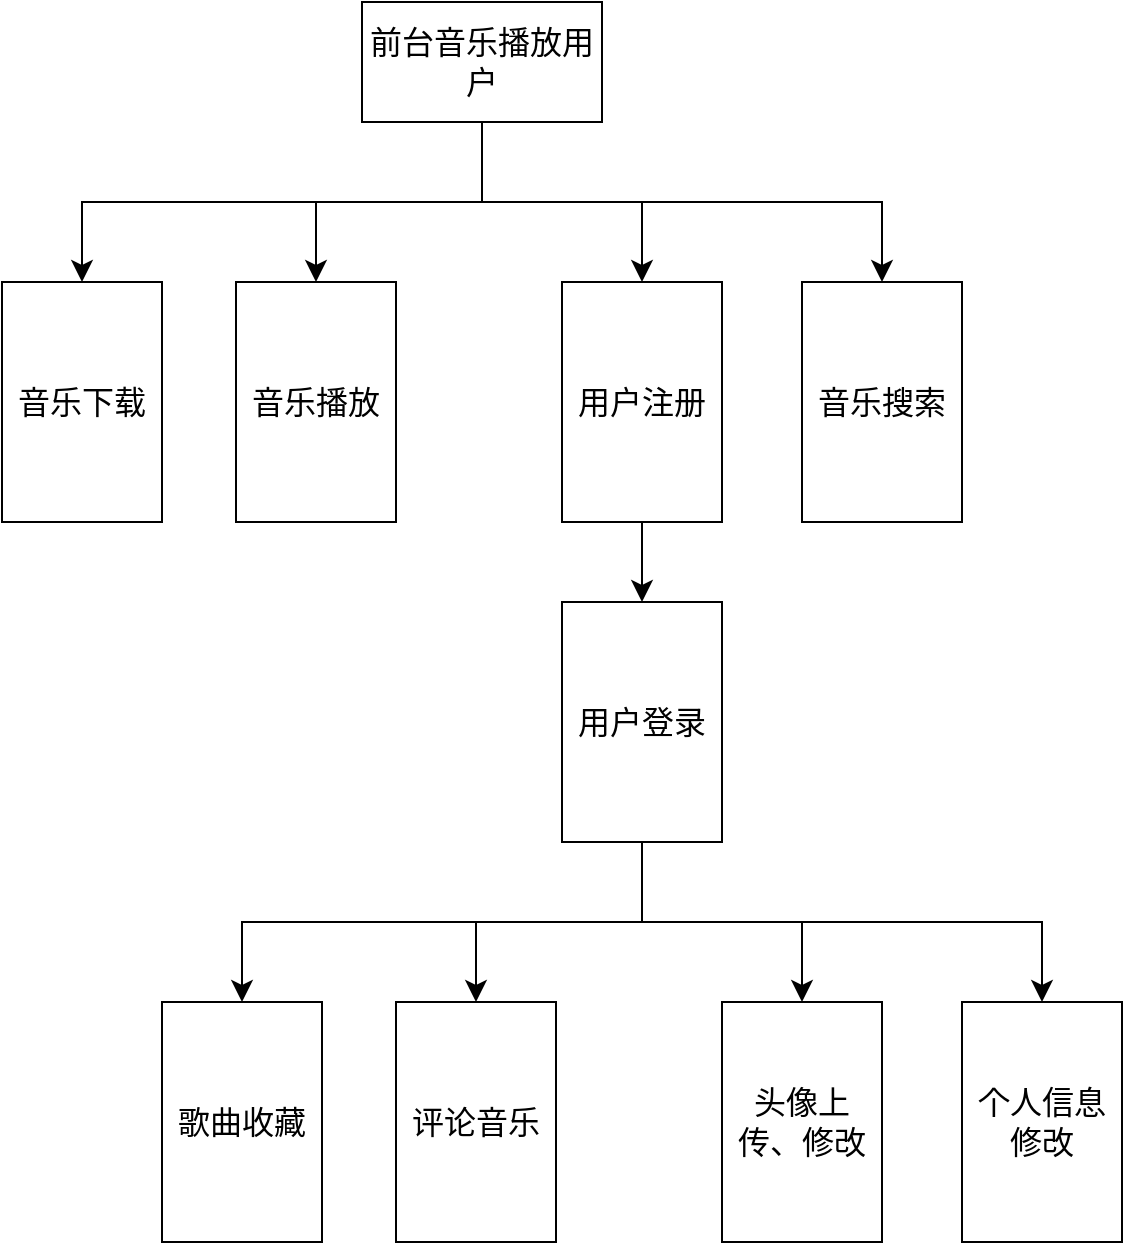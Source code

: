 <mxfile version="21.2.9" type="github">
  <diagram name="Page-1" id="929967ad-93f9-6ef4-fab6-5d389245f69c">
    <mxGraphModel dx="945" dy="640" grid="1" gridSize="10" guides="1" tooltips="1" connect="1" arrows="1" fold="1" page="1" pageScale="1.5" pageWidth="1169" pageHeight="826" background="none" math="0" shadow="0">
      <root>
        <mxCell id="0" style=";html=1;" />
        <mxCell id="1" style=";html=1;" parent="0" />
        <mxCell id="cgJwHUEIlQNVLYglY3nc-1" value="前台音乐播放用户" style="rounded=0;whiteSpace=wrap;html=1;fontSize=16;" vertex="1" parent="1">
          <mxGeometry x="780" y="100" width="120" height="60" as="geometry" />
        </mxCell>
        <mxCell id="cgJwHUEIlQNVLYglY3nc-4" value="音乐播放" style="rounded=0;whiteSpace=wrap;html=1;fontSize=16;" vertex="1" parent="1">
          <mxGeometry x="717" y="240" width="80" height="120" as="geometry" />
        </mxCell>
        <mxCell id="cgJwHUEIlQNVLYglY3nc-5" value="音乐搜索" style="rounded=0;whiteSpace=wrap;html=1;fontSize=16;" vertex="1" parent="1">
          <mxGeometry x="1000" y="240" width="80" height="120" as="geometry" />
        </mxCell>
        <mxCell id="cgJwHUEIlQNVLYglY3nc-6" value="音乐下载" style="rounded=0;whiteSpace=wrap;html=1;fontSize=16;" vertex="1" parent="1">
          <mxGeometry x="600" y="240" width="80" height="120" as="geometry" />
        </mxCell>
        <mxCell id="cgJwHUEIlQNVLYglY3nc-7" value="评论音乐" style="rounded=0;whiteSpace=wrap;html=1;fontSize=16;" vertex="1" parent="1">
          <mxGeometry x="797" y="600" width="80" height="120" as="geometry" />
        </mxCell>
        <mxCell id="cgJwHUEIlQNVLYglY3nc-8" value="用户注册" style="rounded=0;whiteSpace=wrap;html=1;fontSize=16;" vertex="1" parent="1">
          <mxGeometry x="880" y="240" width="80" height="120" as="geometry" />
        </mxCell>
        <mxCell id="cgJwHUEIlQNVLYglY3nc-9" value="用户登录" style="rounded=0;whiteSpace=wrap;html=1;fontSize=16;" vertex="1" parent="1">
          <mxGeometry x="880" y="400" width="80" height="120" as="geometry" />
        </mxCell>
        <mxCell id="cgJwHUEIlQNVLYglY3nc-10" value="个人信息修改" style="rounded=0;whiteSpace=wrap;html=1;fontSize=16;" vertex="1" parent="1">
          <mxGeometry x="1080" y="600" width="80" height="120" as="geometry" />
        </mxCell>
        <mxCell id="cgJwHUEIlQNVLYglY3nc-11" value="头像上传、修改" style="rounded=0;whiteSpace=wrap;html=1;fontSize=16;" vertex="1" parent="1">
          <mxGeometry x="960" y="600" width="80" height="120" as="geometry" />
        </mxCell>
        <mxCell id="cgJwHUEIlQNVLYglY3nc-12" value="歌曲收藏" style="rounded=0;whiteSpace=wrap;html=1;fontSize=16;" vertex="1" parent="1">
          <mxGeometry x="680" y="600" width="80" height="120" as="geometry" />
        </mxCell>
        <mxCell id="cgJwHUEIlQNVLYglY3nc-18" style="edgeStyle=none;curved=1;rounded=0;orthogonalLoop=1;jettySize=auto;html=1;exitX=0;exitY=1;exitDx=0;exitDy=0;fontSize=12;startSize=8;endSize=8;" edge="1" parent="1" source="cgJwHUEIlQNVLYglY3nc-4" target="cgJwHUEIlQNVLYglY3nc-4">
          <mxGeometry relative="1" as="geometry" />
        </mxCell>
        <mxCell id="cgJwHUEIlQNVLYglY3nc-19" style="edgeStyle=none;curved=1;rounded=0;orthogonalLoop=1;jettySize=auto;html=1;exitX=1;exitY=0;exitDx=0;exitDy=0;fontSize=12;startSize=8;endSize=8;" edge="1" parent="1" source="cgJwHUEIlQNVLYglY3nc-4" target="cgJwHUEIlQNVLYglY3nc-4">
          <mxGeometry relative="1" as="geometry" />
        </mxCell>
        <mxCell id="cgJwHUEIlQNVLYglY3nc-21" style="edgeStyle=none;curved=1;rounded=0;orthogonalLoop=1;jettySize=auto;html=1;exitX=0.5;exitY=0;exitDx=0;exitDy=0;fontSize=12;startSize=8;endSize=8;" edge="1" parent="1" source="cgJwHUEIlQNVLYglY3nc-6" target="cgJwHUEIlQNVLYglY3nc-6">
          <mxGeometry relative="1" as="geometry" />
        </mxCell>
        <mxCell id="cgJwHUEIlQNVLYglY3nc-48" value="" style="edgeStyle=elbowEdgeStyle;elbow=vertical;endArrow=classic;html=1;curved=0;rounded=0;endSize=8;startSize=8;fontSize=12;entryX=0.5;entryY=0;entryDx=0;entryDy=0;exitX=0.5;exitY=1;exitDx=0;exitDy=0;" edge="1" parent="1" source="cgJwHUEIlQNVLYglY3nc-1" target="cgJwHUEIlQNVLYglY3nc-5">
          <mxGeometry width="50" height="50" relative="1" as="geometry">
            <mxPoint x="840" y="160" as="sourcePoint" />
            <mxPoint x="1060" y="150" as="targetPoint" />
            <Array as="points">
              <mxPoint x="900" y="200" />
              <mxPoint x="850" y="200" />
            </Array>
          </mxGeometry>
        </mxCell>
        <mxCell id="cgJwHUEIlQNVLYglY3nc-50" value="" style="edgeStyle=elbowEdgeStyle;elbow=vertical;endArrow=classic;html=1;curved=0;rounded=0;endSize=8;startSize=8;fontSize=12;entryX=0.5;entryY=0;entryDx=0;entryDy=0;exitX=0.5;exitY=1;exitDx=0;exitDy=0;" edge="1" parent="1" source="cgJwHUEIlQNVLYglY3nc-1" target="cgJwHUEIlQNVLYglY3nc-6">
          <mxGeometry width="50" height="50" relative="1" as="geometry">
            <mxPoint x="840" y="200" as="sourcePoint" />
            <mxPoint x="680" y="220" as="targetPoint" />
            <Array as="points">
              <mxPoint x="710" y="200" />
            </Array>
          </mxGeometry>
        </mxCell>
        <mxCell id="cgJwHUEIlQNVLYglY3nc-51" value="" style="edgeStyle=elbowEdgeStyle;elbow=vertical;endArrow=classic;html=1;curved=0;rounded=0;endSize=8;startSize=8;fontSize=12;entryX=0.5;entryY=0;entryDx=0;entryDy=0;exitX=0.5;exitY=1;exitDx=0;exitDy=0;" edge="1" parent="1" source="cgJwHUEIlQNVLYglY3nc-1" target="cgJwHUEIlQNVLYglY3nc-4">
          <mxGeometry width="50" height="50" relative="1" as="geometry">
            <mxPoint x="840" y="200" as="sourcePoint" />
            <mxPoint x="850" y="290" as="targetPoint" />
            <Array as="points">
              <mxPoint x="810" y="200" />
            </Array>
          </mxGeometry>
        </mxCell>
        <mxCell id="cgJwHUEIlQNVLYglY3nc-52" value="" style="edgeStyle=elbowEdgeStyle;elbow=vertical;endArrow=classic;html=1;curved=0;rounded=0;endSize=8;startSize=8;fontSize=12;entryX=0.5;entryY=0;entryDx=0;entryDy=0;exitX=0.5;exitY=1;exitDx=0;exitDy=0;" edge="1" parent="1" source="cgJwHUEIlQNVLYglY3nc-1" target="cgJwHUEIlQNVLYglY3nc-8">
          <mxGeometry width="50" height="50" relative="1" as="geometry">
            <mxPoint x="840" y="200" as="sourcePoint" />
            <mxPoint x="910" y="220" as="targetPoint" />
            <Array as="points">
              <mxPoint x="920" y="200" />
            </Array>
          </mxGeometry>
        </mxCell>
        <mxCell id="cgJwHUEIlQNVLYglY3nc-53" value="" style="edgeStyle=elbowEdgeStyle;elbow=vertical;endArrow=classic;html=1;curved=0;rounded=0;endSize=8;startSize=8;fontSize=12;exitX=0.5;exitY=1;exitDx=0;exitDy=0;entryX=0.5;entryY=0;entryDx=0;entryDy=0;" edge="1" parent="1" source="cgJwHUEIlQNVLYglY3nc-8" target="cgJwHUEIlQNVLYglY3nc-9">
          <mxGeometry width="50" height="50" relative="1" as="geometry">
            <mxPoint x="1070" y="540" as="sourcePoint" />
            <mxPoint x="1120" y="490" as="targetPoint" />
          </mxGeometry>
        </mxCell>
        <mxCell id="cgJwHUEIlQNVLYglY3nc-54" value="" style="edgeStyle=elbowEdgeStyle;elbow=vertical;endArrow=classic;html=1;curved=0;rounded=0;endSize=8;startSize=8;fontSize=12;exitX=0.5;exitY=1;exitDx=0;exitDy=0;entryX=0.5;entryY=0;entryDx=0;entryDy=0;" edge="1" parent="1" source="cgJwHUEIlQNVLYglY3nc-9" target="cgJwHUEIlQNVLYglY3nc-10">
          <mxGeometry width="50" height="50" relative="1" as="geometry">
            <mxPoint x="1000" y="580" as="sourcePoint" />
            <mxPoint x="1050" y="530" as="targetPoint" />
          </mxGeometry>
        </mxCell>
        <mxCell id="cgJwHUEIlQNVLYglY3nc-55" value="" style="edgeStyle=elbowEdgeStyle;elbow=vertical;endArrow=classic;html=1;curved=0;rounded=0;endSize=8;startSize=8;fontSize=12;exitX=0.5;exitY=1;exitDx=0;exitDy=0;entryX=0.5;entryY=0;entryDx=0;entryDy=0;" edge="1" parent="1" source="cgJwHUEIlQNVLYglY3nc-9" target="cgJwHUEIlQNVLYglY3nc-11">
          <mxGeometry width="50" height="50" relative="1" as="geometry">
            <mxPoint x="750" y="590" as="sourcePoint" />
            <mxPoint x="800" y="540" as="targetPoint" />
          </mxGeometry>
        </mxCell>
        <mxCell id="cgJwHUEIlQNVLYglY3nc-56" value="" style="edgeStyle=elbowEdgeStyle;elbow=vertical;endArrow=classic;html=1;curved=0;rounded=0;endSize=8;startSize=8;fontSize=12;exitX=0.5;exitY=1;exitDx=0;exitDy=0;entryX=0.5;entryY=0;entryDx=0;entryDy=0;" edge="1" parent="1" source="cgJwHUEIlQNVLYglY3nc-9" target="cgJwHUEIlQNVLYglY3nc-7">
          <mxGeometry width="50" height="50" relative="1" as="geometry">
            <mxPoint x="710" y="580" as="sourcePoint" />
            <mxPoint x="760" y="530" as="targetPoint" />
          </mxGeometry>
        </mxCell>
        <mxCell id="cgJwHUEIlQNVLYglY3nc-57" value="" style="edgeStyle=elbowEdgeStyle;elbow=vertical;endArrow=classic;html=1;curved=0;rounded=0;endSize=8;startSize=8;fontSize=12;exitX=0.5;exitY=1;exitDx=0;exitDy=0;entryX=0.5;entryY=0;entryDx=0;entryDy=0;" edge="1" parent="1" source="cgJwHUEIlQNVLYglY3nc-9" target="cgJwHUEIlQNVLYglY3nc-12">
          <mxGeometry width="50" height="50" relative="1" as="geometry">
            <mxPoint x="680" y="580" as="sourcePoint" />
            <mxPoint x="730" y="530" as="targetPoint" />
          </mxGeometry>
        </mxCell>
      </root>
    </mxGraphModel>
  </diagram>
</mxfile>
